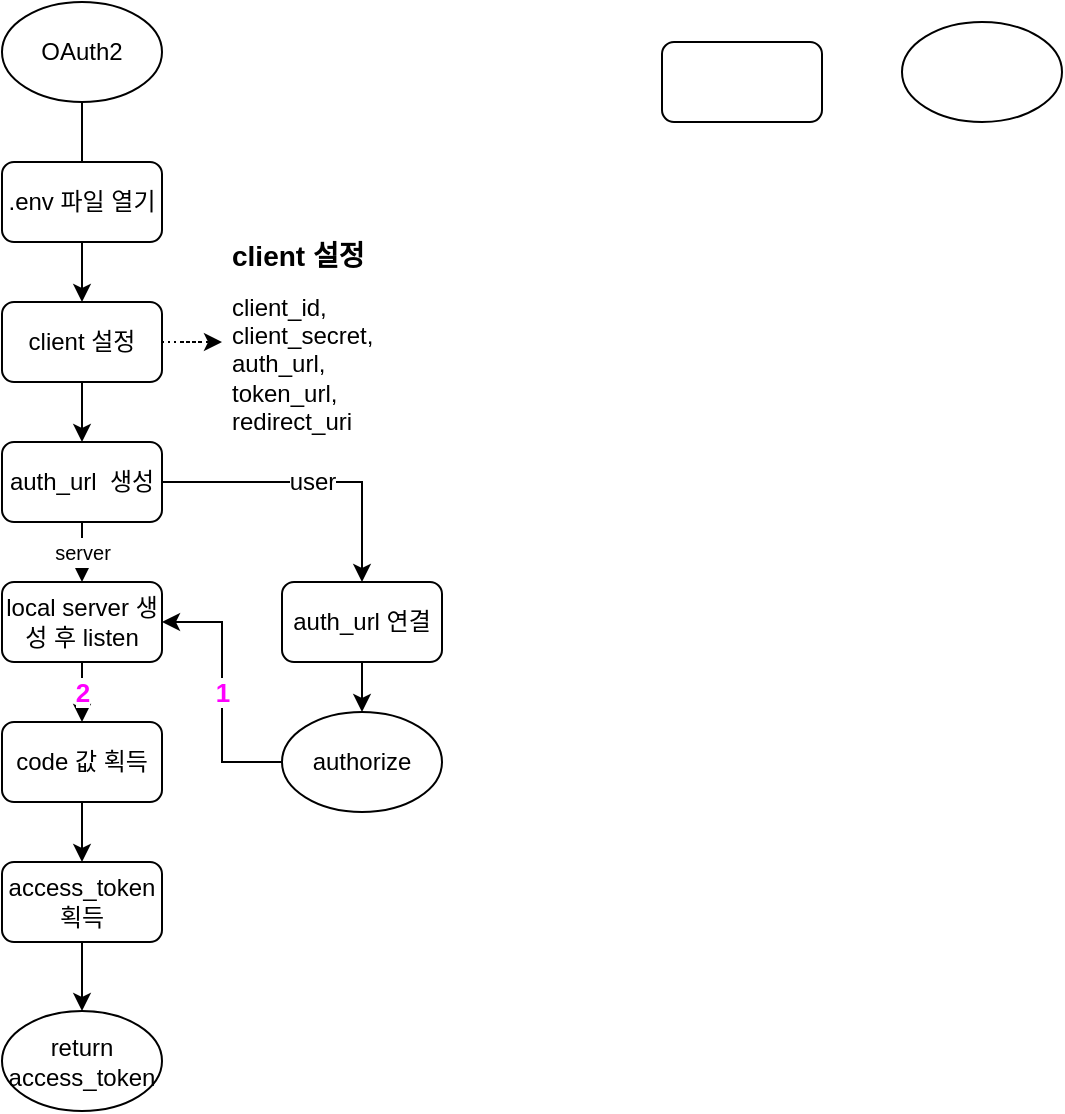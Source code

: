 <mxfile version="16.2.4" type="github">
  <diagram id="rfSWHlRA1yjYHvfrcOm9" name="Page-1">
    <mxGraphModel dx="652" dy="464" grid="1" gridSize="10" guides="1" tooltips="1" connect="1" arrows="1" fold="1" page="1" pageScale="1" pageWidth="827" pageHeight="1169" math="0" shadow="0">
      <root>
        <mxCell id="0" />
        <mxCell id="1" parent="0" />
        <mxCell id="764dK100W6ZVJjYmW9kR-14" value="" style="edgeStyle=orthogonalEdgeStyle;rounded=0;orthogonalLoop=1;jettySize=auto;html=1;fontSize=12;" edge="1" parent="1" source="764dK100W6ZVJjYmW9kR-1" target="764dK100W6ZVJjYmW9kR-5">
          <mxGeometry relative="1" as="geometry" />
        </mxCell>
        <mxCell id="764dK100W6ZVJjYmW9kR-1" value="OAuth2" style="ellipse;whiteSpace=wrap;html=1;" vertex="1" parent="1">
          <mxGeometry x="70" y="30" width="80" height="50" as="geometry" />
        </mxCell>
        <mxCell id="764dK100W6ZVJjYmW9kR-2" value=".env 파일 열기" style="rounded=1;whiteSpace=wrap;html=1;" vertex="1" parent="1">
          <mxGeometry x="70" y="110" width="80" height="40" as="geometry" />
        </mxCell>
        <mxCell id="764dK100W6ZVJjYmW9kR-3" value="" style="rounded=1;whiteSpace=wrap;html=1;" vertex="1" parent="1">
          <mxGeometry x="400" y="50" width="80" height="40" as="geometry" />
        </mxCell>
        <mxCell id="764dK100W6ZVJjYmW9kR-4" value="" style="ellipse;whiteSpace=wrap;html=1;" vertex="1" parent="1">
          <mxGeometry x="520" y="40" width="80" height="50" as="geometry" />
        </mxCell>
        <mxCell id="764dK100W6ZVJjYmW9kR-7" value="" style="edgeStyle=orthogonalEdgeStyle;rounded=0;orthogonalLoop=1;jettySize=auto;html=1;fontSize=12;dashed=1;dashPattern=1 2;" edge="1" parent="1" source="764dK100W6ZVJjYmW9kR-5" target="764dK100W6ZVJjYmW9kR-6">
          <mxGeometry relative="1" as="geometry" />
        </mxCell>
        <mxCell id="764dK100W6ZVJjYmW9kR-18" style="edgeStyle=orthogonalEdgeStyle;rounded=0;orthogonalLoop=1;jettySize=auto;html=1;exitX=0.5;exitY=1;exitDx=0;exitDy=0;entryX=0.5;entryY=0;entryDx=0;entryDy=0;fontSize=12;" edge="1" parent="1" source="764dK100W6ZVJjYmW9kR-5" target="764dK100W6ZVJjYmW9kR-12">
          <mxGeometry relative="1" as="geometry" />
        </mxCell>
        <mxCell id="764dK100W6ZVJjYmW9kR-5" value="client 설정" style="rounded=1;whiteSpace=wrap;html=1;" vertex="1" parent="1">
          <mxGeometry x="70" y="180" width="80" height="40" as="geometry" />
        </mxCell>
        <mxCell id="764dK100W6ZVJjYmW9kR-6" value="&lt;h1 style=&quot;font-size: 14px&quot;&gt;&lt;font style=&quot;font-size: 14px&quot;&gt;client 설정&lt;/font&gt;&lt;/h1&gt;&lt;div&gt;&lt;font style=&quot;font-size: 12px&quot;&gt;client_id,&lt;/font&gt;&lt;/div&gt;&lt;div&gt;&lt;font style=&quot;font-size: 12px&quot;&gt;client_secret,&lt;/font&gt;&lt;/div&gt;&lt;div&gt;&lt;font style=&quot;font-size: 12px&quot;&gt;auth_url,&lt;/font&gt;&lt;/div&gt;&lt;div&gt;&lt;font style=&quot;font-size: 12px&quot;&gt;token_url,&lt;/font&gt;&lt;/div&gt;&lt;div&gt;&lt;font style=&quot;font-size: 12px&quot;&gt;redirect_uri&lt;/font&gt;&lt;/div&gt;" style="text;html=1;strokeColor=none;fillColor=none;spacing=5;spacingTop=-20;whiteSpace=wrap;overflow=hidden;rounded=0;" vertex="1" parent="1">
          <mxGeometry x="180" y="150" width="90" height="100" as="geometry" />
        </mxCell>
        <mxCell id="764dK100W6ZVJjYmW9kR-21" value="" style="edgeStyle=orthogonalEdgeStyle;rounded=0;orthogonalLoop=1;jettySize=auto;html=1;fontSize=11;" edge="1" parent="1" source="764dK100W6ZVJjYmW9kR-9" target="764dK100W6ZVJjYmW9kR-20">
          <mxGeometry relative="1" as="geometry" />
        </mxCell>
        <mxCell id="764dK100W6ZVJjYmW9kR-9" value="auth_url 연결" style="rounded=1;whiteSpace=wrap;html=1;" vertex="1" parent="1">
          <mxGeometry x="210" y="320" width="80" height="40" as="geometry" />
        </mxCell>
        <mxCell id="764dK100W6ZVJjYmW9kR-31" value="" style="edgeStyle=orthogonalEdgeStyle;rounded=0;orthogonalLoop=1;jettySize=auto;html=1;fontSize=13;fontColor=#FF00FF;" edge="1" parent="1" source="764dK100W6ZVJjYmW9kR-11" target="764dK100W6ZVJjYmW9kR-30">
          <mxGeometry relative="1" as="geometry" />
        </mxCell>
        <mxCell id="764dK100W6ZVJjYmW9kR-11" value="access_token 획득" style="rounded=1;whiteSpace=wrap;html=1;" vertex="1" parent="1">
          <mxGeometry x="70" y="460" width="80" height="40" as="geometry" />
        </mxCell>
        <mxCell id="764dK100W6ZVJjYmW9kR-17" value="user" style="edgeStyle=orthogonalEdgeStyle;rounded=0;orthogonalLoop=1;jettySize=auto;html=1;exitX=1;exitY=0.5;exitDx=0;exitDy=0;entryX=0.5;entryY=0;entryDx=0;entryDy=0;fontSize=12;" edge="1" parent="1" source="764dK100W6ZVJjYmW9kR-12" target="764dK100W6ZVJjYmW9kR-9">
          <mxGeometry relative="1" as="geometry" />
        </mxCell>
        <mxCell id="764dK100W6ZVJjYmW9kR-19" value="&lt;font size=&quot;1&quot;&gt;server&lt;/font&gt;" style="edgeStyle=orthogonalEdgeStyle;rounded=0;orthogonalLoop=1;jettySize=auto;html=1;exitX=0.5;exitY=1;exitDx=0;exitDy=0;entryX=0.5;entryY=0;entryDx=0;entryDy=0;fontSize=12;" edge="1" parent="1" source="764dK100W6ZVJjYmW9kR-12" target="764dK100W6ZVJjYmW9kR-13">
          <mxGeometry relative="1" as="geometry" />
        </mxCell>
        <mxCell id="764dK100W6ZVJjYmW9kR-12" value="auth_url &amp;nbsp;생성" style="rounded=1;whiteSpace=wrap;html=1;" vertex="1" parent="1">
          <mxGeometry x="70" y="250" width="80" height="40" as="geometry" />
        </mxCell>
        <mxCell id="764dK100W6ZVJjYmW9kR-25" value="&lt;b&gt;&lt;font color=&quot;#ff00ff&quot; style=&quot;font-size: 13px&quot;&gt;2&lt;/font&gt;&lt;/b&gt;" style="edgeStyle=orthogonalEdgeStyle;rounded=0;orthogonalLoop=1;jettySize=auto;html=1;fontSize=11;" edge="1" parent="1" source="764dK100W6ZVJjYmW9kR-13" target="764dK100W6ZVJjYmW9kR-16">
          <mxGeometry relative="1" as="geometry" />
        </mxCell>
        <mxCell id="764dK100W6ZVJjYmW9kR-13" value="local server 생성 후 listen" style="rounded=1;whiteSpace=wrap;html=1;" vertex="1" parent="1">
          <mxGeometry x="70" y="320" width="80" height="40" as="geometry" />
        </mxCell>
        <mxCell id="764dK100W6ZVJjYmW9kR-23" value="" style="edgeStyle=orthogonalEdgeStyle;rounded=0;orthogonalLoop=1;jettySize=auto;html=1;fontSize=11;" edge="1" parent="1" source="764dK100W6ZVJjYmW9kR-16" target="764dK100W6ZVJjYmW9kR-11">
          <mxGeometry relative="1" as="geometry" />
        </mxCell>
        <mxCell id="764dK100W6ZVJjYmW9kR-16" value="code 값 획득" style="rounded=1;whiteSpace=wrap;html=1;" vertex="1" parent="1">
          <mxGeometry x="70" y="390" width="80" height="40" as="geometry" />
        </mxCell>
        <mxCell id="764dK100W6ZVJjYmW9kR-29" value="&lt;b&gt;&lt;font color=&quot;#ff00ff&quot; style=&quot;font-size: 13px&quot;&gt;1&lt;/font&gt;&lt;/b&gt;" style="edgeStyle=orthogonalEdgeStyle;rounded=0;orthogonalLoop=1;jettySize=auto;html=1;entryX=1;entryY=0.5;entryDx=0;entryDy=0;fontSize=11;" edge="1" parent="1" source="764dK100W6ZVJjYmW9kR-20" target="764dK100W6ZVJjYmW9kR-13">
          <mxGeometry relative="1" as="geometry" />
        </mxCell>
        <mxCell id="764dK100W6ZVJjYmW9kR-20" value="authorize" style="ellipse;whiteSpace=wrap;html=1;" vertex="1" parent="1">
          <mxGeometry x="210" y="385" width="80" height="50" as="geometry" />
        </mxCell>
        <mxCell id="764dK100W6ZVJjYmW9kR-30" value="return access_token" style="ellipse;whiteSpace=wrap;html=1;" vertex="1" parent="1">
          <mxGeometry x="70" y="534.5" width="80" height="50" as="geometry" />
        </mxCell>
      </root>
    </mxGraphModel>
  </diagram>
</mxfile>
